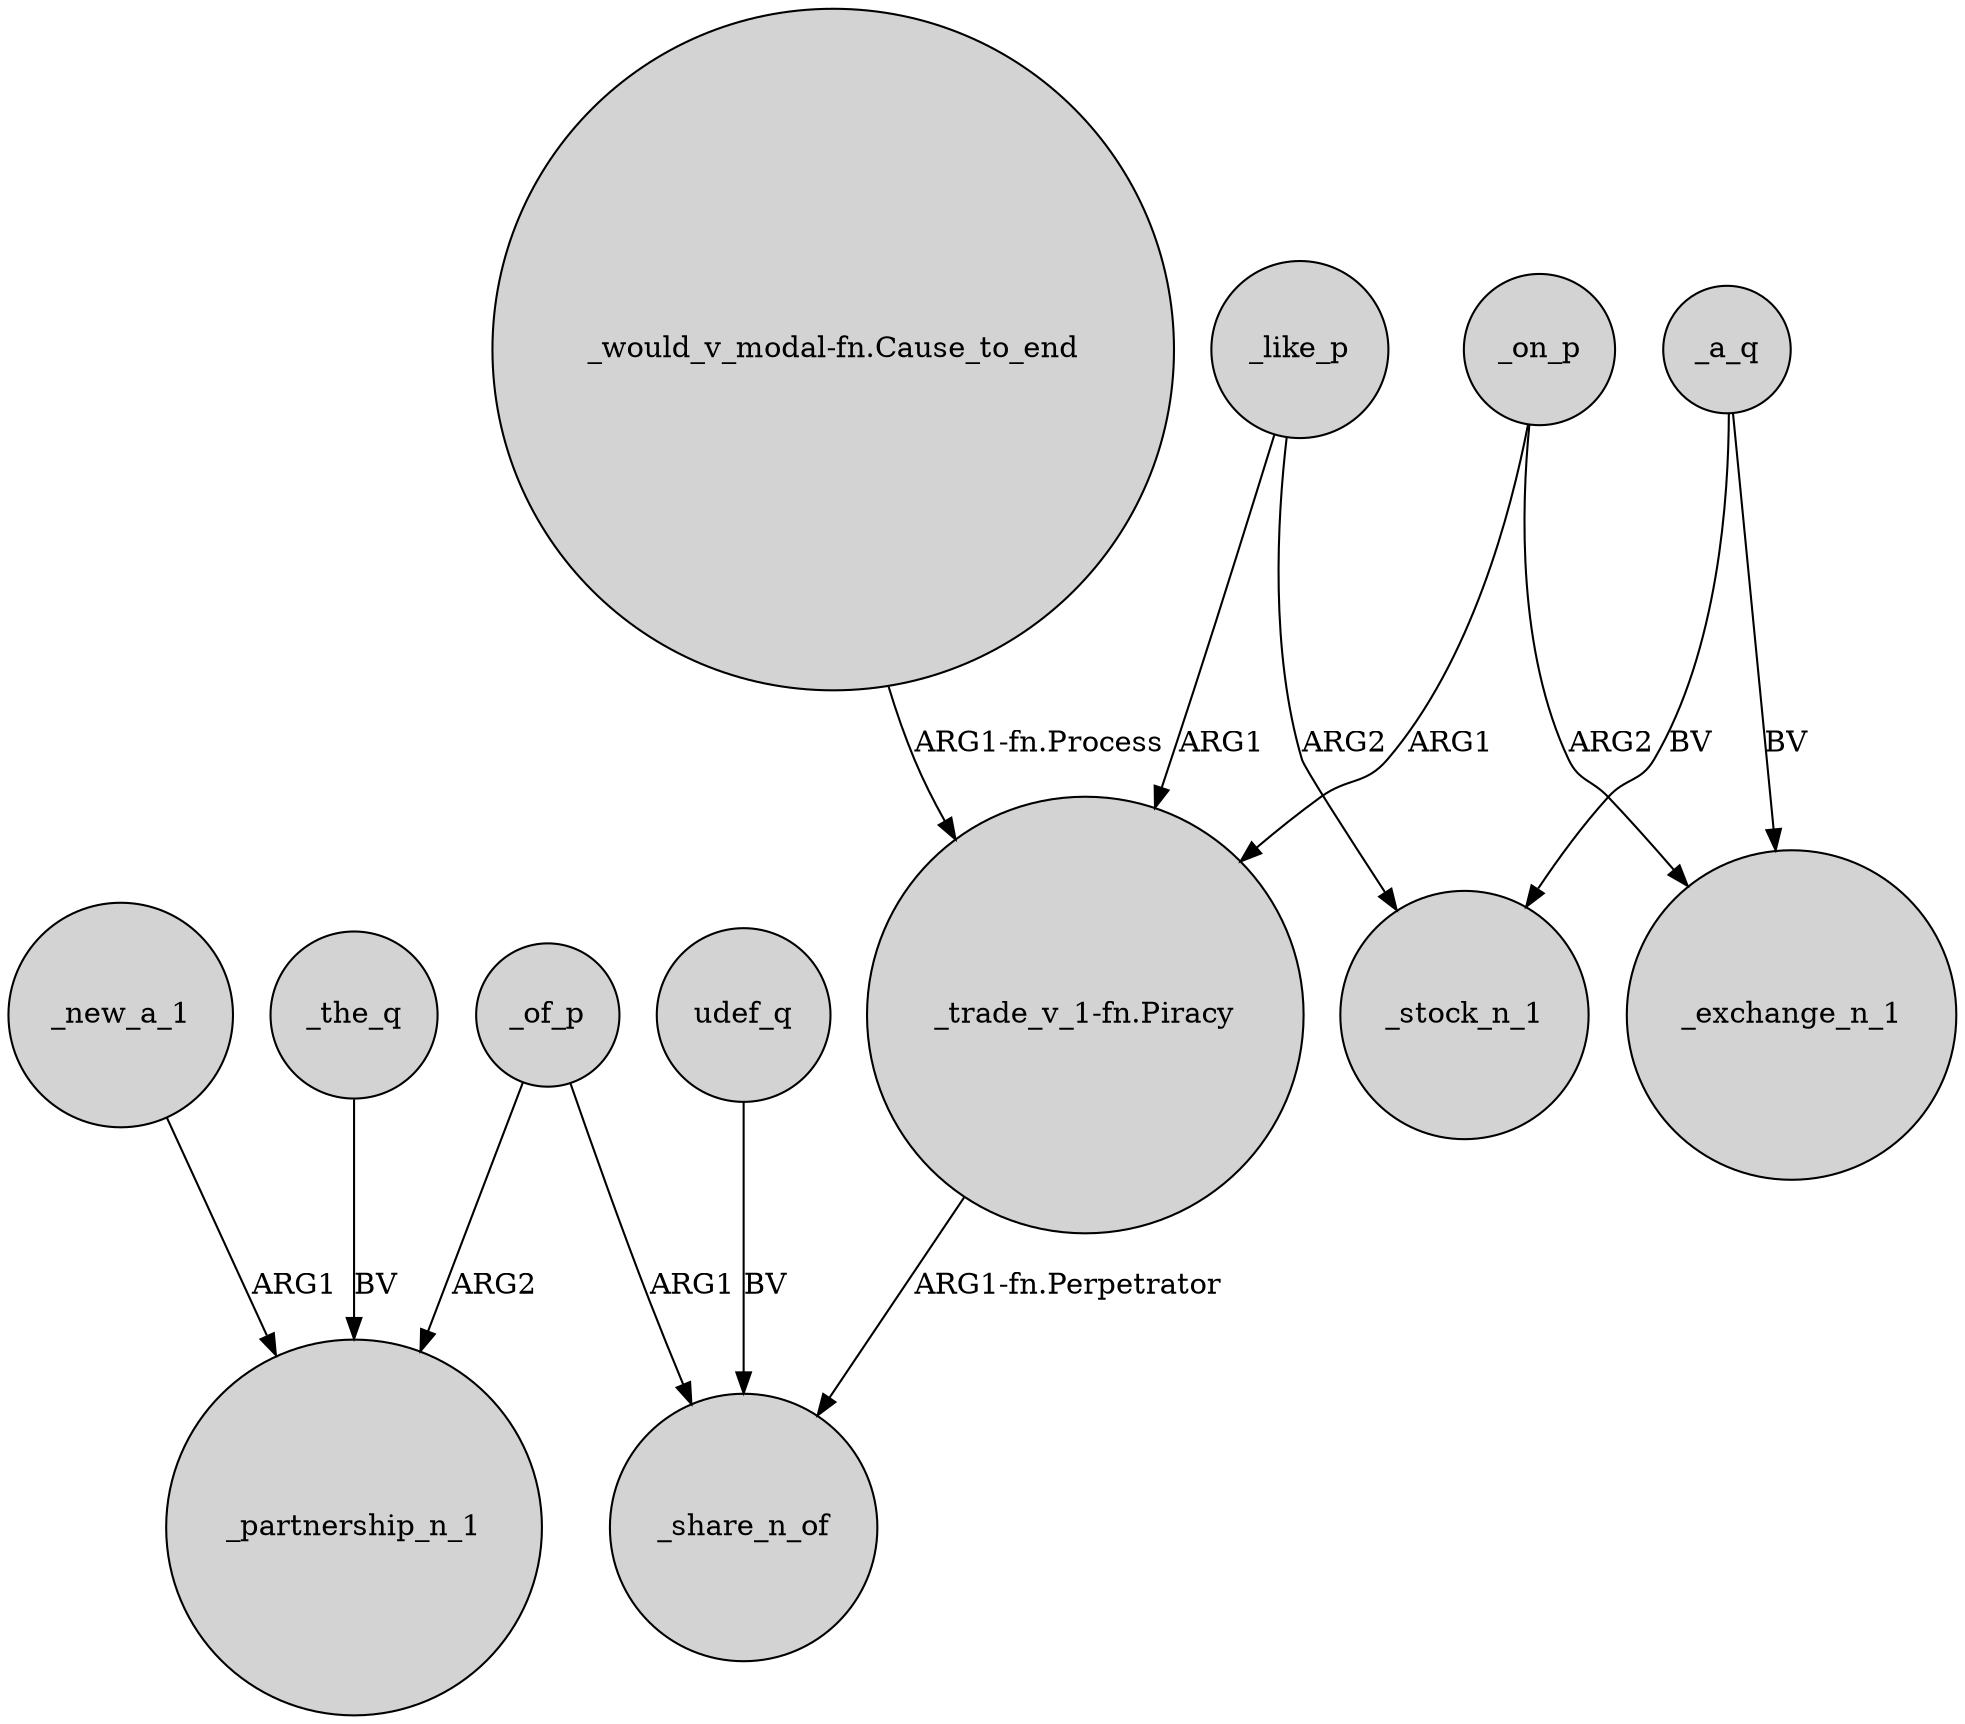digraph {
	node [shape=circle style=filled]
	_the_q -> _partnership_n_1 [label=BV]
	_like_p -> _stock_n_1 [label=ARG2]
	_a_q -> _exchange_n_1 [label=BV]
	_of_p -> _share_n_of [label=ARG1]
	udef_q -> _share_n_of [label=BV]
	"_trade_v_1-fn.Piracy" -> _share_n_of [label="ARG1-fn.Perpetrator"]
	"_would_v_modal-fn.Cause_to_end" -> "_trade_v_1-fn.Piracy" [label="ARG1-fn.Process"]
	_on_p -> _exchange_n_1 [label=ARG2]
	_on_p -> "_trade_v_1-fn.Piracy" [label=ARG1]
	_like_p -> "_trade_v_1-fn.Piracy" [label=ARG1]
	_a_q -> _stock_n_1 [label=BV]
	_new_a_1 -> _partnership_n_1 [label=ARG1]
	_of_p -> _partnership_n_1 [label=ARG2]
}

